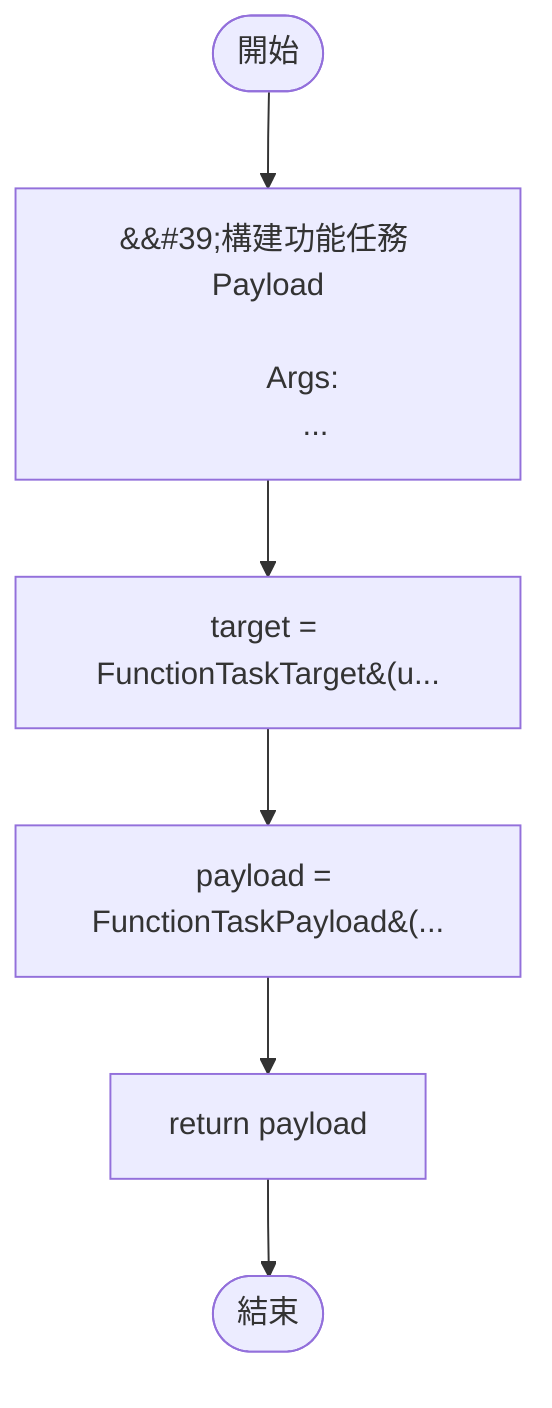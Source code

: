 flowchart TB
    n1([開始])
    n2([結束])
    n3[&amp;&#35;39;構建功能任務 Payload\n\n        Args:\n           ...]
    n4[target = FunctionTaskTarget&#40;u...]
    n5[payload = FunctionTaskPayload&#40;...]
    n6[return payload]
    n1 --> n3
    n3 --> n4
    n4 --> n5
    n5 --> n6
    n6 --> n2